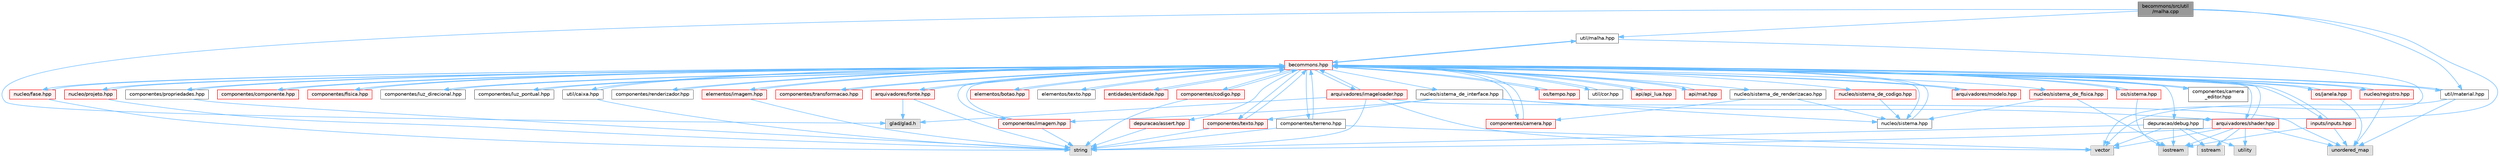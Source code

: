 digraph "becommons/src/util/malha.cpp"
{
 // LATEX_PDF_SIZE
  bgcolor="transparent";
  edge [fontname=Helvetica,fontsize=10,labelfontname=Helvetica,labelfontsize=10];
  node [fontname=Helvetica,fontsize=10,shape=box,height=0.2,width=0.4];
  Node1 [id="Node000001",label="becommons/src/util\l/malha.cpp",height=0.2,width=0.4,color="gray40", fillcolor="grey60", style="filled", fontcolor="black",tooltip=" "];
  Node1 -> Node2 [id="edge1_Node000001_Node000002",color="steelblue1",style="solid",tooltip=" "];
  Node2 [id="Node000002",label="glad/glad.h",height=0.2,width=0.4,color="grey60", fillcolor="#E0E0E0", style="filled",tooltip=" "];
  Node1 -> Node3 [id="edge2_Node000001_Node000003",color="steelblue1",style="solid",tooltip=" "];
  Node3 [id="Node000003",label="util/malha.hpp",height=0.2,width=0.4,color="grey40", fillcolor="white", style="filled",URL="$malha_8hpp.html",tooltip=" "];
  Node3 -> Node4 [id="edge3_Node000003_Node000004",color="steelblue1",style="solid",tooltip=" "];
  Node4 [id="Node000004",label="vector",height=0.2,width=0.4,color="grey60", fillcolor="#E0E0E0", style="filled",tooltip=" "];
  Node3 -> Node5 [id="edge4_Node000003_Node000005",color="steelblue1",style="solid",tooltip=" "];
  Node5 [id="Node000005",label="becommons.hpp",height=0.2,width=0.4,color="red", fillcolor="#FFF0F0", style="filled",URL="$becommons_8hpp.html",tooltip=" "];
  Node5 -> Node6 [id="edge5_Node000005_Node000006",color="steelblue1",style="solid",tooltip=" "];
  Node6 [id="Node000006",label="api/api_lua.hpp",height=0.2,width=0.4,color="red", fillcolor="#FFF0F0", style="filled",URL="$api__lua_8hpp.html",tooltip="Gerencia a configuração do luabridge para api lua."];
  Node6 -> Node5 [id="edge6_Node000006_Node000005",color="steelblue1",style="solid",tooltip=" "];
  Node5 -> Node11 [id="edge7_Node000005_Node000011",color="steelblue1",style="solid",tooltip=" "];
  Node11 [id="Node000011",label="api/mat.hpp",height=0.2,width=0.4,color="red", fillcolor="#FFF0F0", style="filled",URL="$mat_8hpp.html",tooltip="Gerencia funçoes matemáticas."];
  Node11 -> Node5 [id="edge8_Node000011_Node000005",color="steelblue1",style="solid",tooltip=" "];
  Node5 -> Node14 [id="edge9_Node000005_Node000014",color="steelblue1",style="solid",tooltip=" "];
  Node14 [id="Node000014",label="arquivadores/fonte.hpp",height=0.2,width=0.4,color="red", fillcolor="#FFF0F0", style="filled",URL="$fonte_8hpp.html",tooltip="Define estruturas básicas para renderização de textos."];
  Node14 -> Node2 [id="edge10_Node000014_Node000002",color="steelblue1",style="solid",tooltip=" "];
  Node14 -> Node15 [id="edge11_Node000014_Node000015",color="steelblue1",style="solid",tooltip=" "];
  Node15 [id="Node000015",label="string",height=0.2,width=0.4,color="grey60", fillcolor="#E0E0E0", style="filled",tooltip=" "];
  Node14 -> Node5 [id="edge12_Node000014_Node000005",color="steelblue1",style="solid",tooltip=" "];
  Node5 -> Node18 [id="edge13_Node000005_Node000018",color="steelblue1",style="solid",tooltip=" "];
  Node18 [id="Node000018",label="arquivadores/imageloader.hpp",height=0.2,width=0.4,color="red", fillcolor="#FFF0F0", style="filled",URL="$imageloader_8hpp.html",tooltip="Gerencia as imagems/texturas carregadas na engine."];
  Node18 -> Node2 [id="edge14_Node000018_Node000002",color="steelblue1",style="solid",tooltip=" "];
  Node18 -> Node15 [id="edge15_Node000018_Node000015",color="steelblue1",style="solid",tooltip=" "];
  Node18 -> Node19 [id="edge16_Node000018_Node000019",color="steelblue1",style="solid",tooltip=" "];
  Node19 [id="Node000019",label="unordered_map",height=0.2,width=0.4,color="grey60", fillcolor="#E0E0E0", style="filled",tooltip=" "];
  Node18 -> Node4 [id="edge17_Node000018_Node000004",color="steelblue1",style="solid",tooltip=" "];
  Node18 -> Node5 [id="edge18_Node000018_Node000005",color="steelblue1",style="solid",tooltip=" "];
  Node5 -> Node23 [id="edge19_Node000005_Node000023",color="steelblue1",style="solid",tooltip=" "];
  Node23 [id="Node000023",label="arquivadores/modelo.hpp",height=0.2,width=0.4,color="red", fillcolor="#FFF0F0", style="filled",URL="$modelo_8hpp.html",tooltip="Carrega um modelo usando a biblioteca assimp com base em um diretório."];
  Node23 -> Node5 [id="edge20_Node000023_Node000005",color="steelblue1",style="solid",tooltip=" "];
  Node5 -> Node25 [id="edge21_Node000005_Node000025",color="steelblue1",style="solid",tooltip=" "];
  Node25 [id="Node000025",label="arquivadores/shader.hpp",height=0.2,width=0.4,color="red", fillcolor="#FFF0F0", style="filled",URL="$shader_8hpp.html",tooltip="Gerencia os shaders GLSL."];
  Node25 -> Node15 [id="edge22_Node000025_Node000015",color="steelblue1",style="solid",tooltip=" "];
  Node25 -> Node27 [id="edge23_Node000025_Node000027",color="steelblue1",style="solid",tooltip=" "];
  Node27 [id="Node000027",label="sstream",height=0.2,width=0.4,color="grey60", fillcolor="#E0E0E0", style="filled",tooltip=" "];
  Node25 -> Node28 [id="edge24_Node000025_Node000028",color="steelblue1",style="solid",tooltip=" "];
  Node28 [id="Node000028",label="iostream",height=0.2,width=0.4,color="grey60", fillcolor="#E0E0E0", style="filled",tooltip=" "];
  Node25 -> Node4 [id="edge25_Node000025_Node000004",color="steelblue1",style="solid",tooltip=" "];
  Node25 -> Node29 [id="edge26_Node000025_Node000029",color="steelblue1",style="solid",tooltip=" "];
  Node29 [id="Node000029",label="utility",height=0.2,width=0.4,color="grey60", fillcolor="#E0E0E0", style="filled",tooltip=" "];
  Node25 -> Node19 [id="edge27_Node000025_Node000019",color="steelblue1",style="solid",tooltip=" "];
  Node25 -> Node5 [id="edge28_Node000025_Node000005",color="steelblue1",style="solid",tooltip=" "];
  Node5 -> Node31 [id="edge29_Node000005_Node000031",color="steelblue1",style="solid",tooltip=" "];
  Node31 [id="Node000031",label="componentes/camera.hpp",height=0.2,width=0.4,color="red", fillcolor="#FFF0F0", style="filled",URL="$camera_8hpp.html",tooltip="Estrutura básica de câmera."];
  Node31 -> Node5 [id="edge30_Node000031_Node000005",color="steelblue1",style="solid",tooltip=" "];
  Node5 -> Node34 [id="edge31_Node000005_Node000034",color="steelblue1",style="solid",tooltip=" "];
  Node34 [id="Node000034",label="componentes/camera\l_editor.hpp",height=0.2,width=0.4,color="grey40", fillcolor="white", style="filled",URL="$camera__editor_8hpp.html",tooltip=" "];
  Node34 -> Node5 [id="edge32_Node000034_Node000005",color="steelblue1",style="solid",tooltip=" "];
  Node5 -> Node35 [id="edge33_Node000005_Node000035",color="steelblue1",style="solid",tooltip=" "];
  Node35 [id="Node000035",label="componentes/codigo.hpp",height=0.2,width=0.4,color="red", fillcolor="#FFF0F0", style="filled",URL="$codigo_8hpp.html",tooltip="Componente de código para entidades ECS."];
  Node35 -> Node15 [id="edge34_Node000035_Node000015",color="steelblue1",style="solid",tooltip=" "];
  Node35 -> Node5 [id="edge35_Node000035_Node000005",color="steelblue1",style="solid",tooltip=" "];
  Node5 -> Node37 [id="edge36_Node000005_Node000037",color="steelblue1",style="solid",tooltip=" "];
  Node37 [id="Node000037",label="componentes/componente.hpp",height=0.2,width=0.4,color="red", fillcolor="#FFF0F0", style="filled",URL="$componente_8hpp.html",tooltip="Estrutura base para componetes."];
  Node37 -> Node5 [id="edge37_Node000037_Node000005",color="steelblue1",style="solid",tooltip=" "];
  Node5 -> Node42 [id="edge38_Node000005_Node000042",color="steelblue1",style="solid",tooltip=" "];
  Node42 [id="Node000042",label="componentes/fisica.hpp",height=0.2,width=0.4,color="red", fillcolor="#FFF0F0", style="filled",URL="$fisica_8hpp.html",tooltip="Componente de física para entidades ECS."];
  Node42 -> Node5 [id="edge39_Node000042_Node000005",color="steelblue1",style="solid",tooltip=" "];
  Node5 -> Node43 [id="edge40_Node000005_Node000043",color="steelblue1",style="solid",tooltip=" "];
  Node43 [id="Node000043",label="componentes/imagem.hpp",height=0.2,width=0.4,color="red", fillcolor="#FFF0F0", style="filled",URL="$componentes_2imagem_8hpp.html",tooltip=" "];
  Node43 -> Node15 [id="edge41_Node000043_Node000015",color="steelblue1",style="solid",tooltip=" "];
  Node43 -> Node5 [id="edge42_Node000043_Node000005",color="steelblue1",style="solid",tooltip=" "];
  Node5 -> Node44 [id="edge43_Node000005_Node000044",color="steelblue1",style="solid",tooltip=" "];
  Node44 [id="Node000044",label="componentes/luz_direcional.hpp",height=0.2,width=0.4,color="grey40", fillcolor="white", style="filled",URL="$luz__direcional_8hpp.html",tooltip=" "];
  Node44 -> Node5 [id="edge44_Node000044_Node000005",color="steelblue1",style="solid",tooltip=" "];
  Node5 -> Node45 [id="edge45_Node000005_Node000045",color="steelblue1",style="solid",tooltip=" "];
  Node45 [id="Node000045",label="componentes/luz_pontual.hpp",height=0.2,width=0.4,color="grey40", fillcolor="white", style="filled",URL="$luz__pontual_8hpp.html",tooltip=" "];
  Node45 -> Node5 [id="edge46_Node000045_Node000005",color="steelblue1",style="solid",tooltip=" "];
  Node5 -> Node46 [id="edge47_Node000005_Node000046",color="steelblue1",style="solid",tooltip=" "];
  Node46 [id="Node000046",label="componentes/propriedades.hpp",height=0.2,width=0.4,color="grey40", fillcolor="white", style="filled",URL="$propriedades_8hpp.html",tooltip=" "];
  Node46 -> Node15 [id="edge48_Node000046_Node000015",color="steelblue1",style="solid",tooltip=" "];
  Node46 -> Node5 [id="edge49_Node000046_Node000005",color="steelblue1",style="solid",tooltip=" "];
  Node5 -> Node47 [id="edge50_Node000005_Node000047",color="steelblue1",style="solid",tooltip=" "];
  Node47 [id="Node000047",label="componentes/renderizador.hpp",height=0.2,width=0.4,color="grey40", fillcolor="white", style="filled",URL="$renderizador_8hpp.html",tooltip=" "];
  Node47 -> Node5 [id="edge51_Node000047_Node000005",color="steelblue1",style="solid",tooltip=" "];
  Node5 -> Node48 [id="edge52_Node000005_Node000048",color="steelblue1",style="solid",tooltip=" "];
  Node48 [id="Node000048",label="componentes/terreno.hpp",height=0.2,width=0.4,color="grey40", fillcolor="white", style="filled",URL="$terreno_8hpp.html",tooltip=" "];
  Node48 -> Node4 [id="edge53_Node000048_Node000004",color="steelblue1",style="solid",tooltip=" "];
  Node48 -> Node15 [id="edge54_Node000048_Node000015",color="steelblue1",style="solid",tooltip=" "];
  Node48 -> Node5 [id="edge55_Node000048_Node000005",color="steelblue1",style="solid",tooltip=" "];
  Node5 -> Node49 [id="edge56_Node000005_Node000049",color="steelblue1",style="solid",tooltip=" "];
  Node49 [id="Node000049",label="componentes/texto.hpp",height=0.2,width=0.4,color="red", fillcolor="#FFF0F0", style="filled",URL="$componentes_2texto_8hpp.html",tooltip=" "];
  Node49 -> Node15 [id="edge57_Node000049_Node000015",color="steelblue1",style="solid",tooltip=" "];
  Node49 -> Node5 [id="edge58_Node000049_Node000005",color="steelblue1",style="solid",tooltip=" "];
  Node5 -> Node50 [id="edge59_Node000005_Node000050",color="steelblue1",style="solid",tooltip=" "];
  Node50 [id="Node000050",label="componentes/transformacao.hpp",height=0.2,width=0.4,color="red", fillcolor="#FFF0F0", style="filled",URL="$transformacao_8hpp.html",tooltip="Calcula a mtriz de modelo para um objeto 3d qualquer."];
  Node50 -> Node5 [id="edge60_Node000050_Node000005",color="steelblue1",style="solid",tooltip=" "];
  Node5 -> Node54 [id="edge61_Node000005_Node000054",color="steelblue1",style="solid",tooltip=" "];
  Node54 [id="Node000054",label="depuracao/debug.hpp",height=0.2,width=0.4,color="grey40", fillcolor="white", style="filled",URL="$debug_8hpp.html",tooltip=" "];
  Node54 -> Node4 [id="edge62_Node000054_Node000004",color="steelblue1",style="solid",tooltip=" "];
  Node54 -> Node29 [id="edge63_Node000054_Node000029",color="steelblue1",style="solid",tooltip=" "];
  Node54 -> Node15 [id="edge64_Node000054_Node000015",color="steelblue1",style="solid",tooltip=" "];
  Node54 -> Node28 [id="edge65_Node000054_Node000028",color="steelblue1",style="solid",tooltip=" "];
  Node54 -> Node27 [id="edge66_Node000054_Node000027",color="steelblue1",style="solid",tooltip=" "];
  Node5 -> Node55 [id="edge67_Node000005_Node000055",color="steelblue1",style="solid",tooltip=" "];
  Node55 [id="Node000055",label="depuracao/assert.hpp",height=0.2,width=0.4,color="red", fillcolor="#FFF0F0", style="filled",URL="$assert_8hpp.html",tooltip=" "];
  Node55 -> Node15 [id="edge68_Node000055_Node000015",color="steelblue1",style="solid",tooltip=" "];
  Node5 -> Node58 [id="edge69_Node000005_Node000058",color="steelblue1",style="solid",tooltip=" "];
  Node58 [id="Node000058",label="elementos/botao.hpp",height=0.2,width=0.4,color="red", fillcolor="#FFF0F0", style="filled",URL="$botao_8hpp.html",tooltip=" "];
  Node58 -> Node5 [id="edge70_Node000058_Node000005",color="steelblue1",style="solid",tooltip=" "];
  Node5 -> Node60 [id="edge71_Node000005_Node000060",color="steelblue1",style="solid",tooltip=" "];
  Node60 [id="Node000060",label="elementos/imagem.hpp",height=0.2,width=0.4,color="red", fillcolor="#FFF0F0", style="filled",URL="$elementos_2imagem_8hpp.html",tooltip="Gerencia a configuração do luabridge para api lua."];
  Node60 -> Node15 [id="edge72_Node000060_Node000015",color="steelblue1",style="solid",tooltip=" "];
  Node60 -> Node5 [id="edge73_Node000060_Node000005",color="steelblue1",style="solid",tooltip=" "];
  Node5 -> Node61 [id="edge74_Node000005_Node000061",color="steelblue1",style="solid",tooltip=" "];
  Node61 [id="Node000061",label="elementos/texto.hpp",height=0.2,width=0.4,color="grey40", fillcolor="white", style="filled",URL="$elementos_2texto_8hpp.html",tooltip=" "];
  Node61 -> Node5 [id="edge75_Node000061_Node000005",color="steelblue1",style="solid",tooltip=" "];
  Node5 -> Node62 [id="edge76_Node000005_Node000062",color="steelblue1",style="solid",tooltip=" "];
  Node62 [id="Node000062",label="entidades/entidade.hpp",height=0.2,width=0.4,color="red", fillcolor="#FFF0F0", style="filled",URL="$entidade_8hpp.html",tooltip="Inclusoes e defini��es relacionadas � entidade."];
  Node62 -> Node5 [id="edge77_Node000062_Node000005",color="steelblue1",style="solid",tooltip=" "];
  Node5 -> Node63 [id="edge78_Node000005_Node000063",color="steelblue1",style="solid",tooltip=" "];
  Node63 [id="Node000063",label="inputs/inputs.hpp",height=0.2,width=0.4,color="red", fillcolor="#FFF0F0", style="filled",URL="$inputs_8hpp.html",tooltip=" "];
  Node63 -> Node28 [id="edge79_Node000063_Node000028",color="steelblue1",style="solid",tooltip=" "];
  Node63 -> Node19 [id="edge80_Node000063_Node000019",color="steelblue1",style="solid",tooltip=" "];
  Node63 -> Node5 [id="edge81_Node000063_Node000005",color="steelblue1",style="solid",tooltip=" "];
  Node5 -> Node64 [id="edge82_Node000005_Node000064",color="steelblue1",style="solid",tooltip=" "];
  Node64 [id="Node000064",label="nucleo/fase.hpp",height=0.2,width=0.4,color="red", fillcolor="#FFF0F0", style="filled",URL="$fase_8hpp.html",tooltip="Gerencia sistemas numa fase."];
  Node64 -> Node15 [id="edge83_Node000064_Node000015",color="steelblue1",style="solid",tooltip=" "];
  Node64 -> Node5 [id="edge84_Node000064_Node000005",color="steelblue1",style="solid",tooltip=" "];
  Node5 -> Node65 [id="edge85_Node000005_Node000065",color="steelblue1",style="solid",tooltip=" "];
  Node65 [id="Node000065",label="nucleo/projeto.hpp",height=0.2,width=0.4,color="red", fillcolor="#FFF0F0", style="filled",URL="$projeto_8hpp.html",tooltip="Gerencia configurações do projeto."];
  Node65 -> Node15 [id="edge86_Node000065_Node000015",color="steelblue1",style="solid",tooltip=" "];
  Node65 -> Node5 [id="edge87_Node000065_Node000005",color="steelblue1",style="solid",tooltip=" "];
  Node5 -> Node66 [id="edge88_Node000005_Node000066",color="steelblue1",style="solid",tooltip=" "];
  Node66 [id="Node000066",label="nucleo/registro.hpp",height=0.2,width=0.4,color="red", fillcolor="#FFF0F0", style="filled",URL="$registro_8hpp.html",tooltip="Inclusoes e definições relacionadas à registro."];
  Node66 -> Node19 [id="edge89_Node000066_Node000019",color="steelblue1",style="solid",tooltip=" "];
  Node66 -> Node5 [id="edge90_Node000066_Node000005",color="steelblue1",style="solid",tooltip=" "];
  Node5 -> Node68 [id="edge91_Node000005_Node000068",color="steelblue1",style="solid",tooltip=" "];
  Node68 [id="Node000068",label="nucleo/sistema.hpp",height=0.2,width=0.4,color="grey40", fillcolor="white", style="filled",URL="$nucleo_2sistema_8hpp.html",tooltip=" "];
  Node68 -> Node5 [id="edge92_Node000068_Node000005",color="steelblue1",style="solid",tooltip=" "];
  Node5 -> Node69 [id="edge93_Node000005_Node000069",color="steelblue1",style="solid",tooltip=" "];
  Node69 [id="Node000069",label="nucleo/sistema_de_codigo.hpp",height=0.2,width=0.4,color="red", fillcolor="#FFF0F0", style="filled",URL="$sistema__de__codigo_8hpp.html",tooltip=" "];
  Node69 -> Node68 [id="edge94_Node000069_Node000068",color="steelblue1",style="solid",tooltip=" "];
  Node5 -> Node72 [id="edge95_Node000005_Node000072",color="steelblue1",style="solid",tooltip=" "];
  Node72 [id="Node000072",label="nucleo/sistema_de_fisica.hpp",height=0.2,width=0.4,color="red", fillcolor="#FFF0F0", style="filled",URL="$sistema__de__fisica_8hpp.html",tooltip="Gerencia a fisica de jogo com o bullet3."];
  Node72 -> Node68 [id="edge96_Node000072_Node000068",color="steelblue1",style="solid",tooltip=" "];
  Node72 -> Node28 [id="edge97_Node000072_Node000028",color="steelblue1",style="solid",tooltip=" "];
  Node5 -> Node74 [id="edge98_Node000005_Node000074",color="steelblue1",style="solid",tooltip=" "];
  Node74 [id="Node000074",label="nucleo/sistema_de_interface.hpp",height=0.2,width=0.4,color="grey40", fillcolor="white", style="filled",URL="$sistema__de__interface_8hpp.html",tooltip=" "];
  Node74 -> Node68 [id="edge99_Node000074_Node000068",color="steelblue1",style="solid",tooltip=" "];
  Node74 -> Node25 [id="edge100_Node000074_Node000025",color="steelblue1",style="solid",tooltip=" "];
  Node74 -> Node49 [id="edge101_Node000074_Node000049",color="steelblue1",style="solid",tooltip=" "];
  Node74 -> Node43 [id="edge102_Node000074_Node000043",color="steelblue1",style="solid",tooltip=" "];
  Node5 -> Node75 [id="edge103_Node000005_Node000075",color="steelblue1",style="solid",tooltip=" "];
  Node75 [id="Node000075",label="nucleo/sistema_de_renderizacao.hpp",height=0.2,width=0.4,color="grey40", fillcolor="white", style="filled",URL="$sistema__de__renderizacao_8hpp.html",tooltip="Gerencia a renderizacao."];
  Node75 -> Node68 [id="edge104_Node000075_Node000068",color="steelblue1",style="solid",tooltip=" "];
  Node75 -> Node31 [id="edge105_Node000075_Node000031",color="steelblue1",style="solid",tooltip=" "];
  Node5 -> Node76 [id="edge106_Node000005_Node000076",color="steelblue1",style="solid",tooltip=" "];
  Node76 [id="Node000076",label="os/janela.hpp",height=0.2,width=0.4,color="red", fillcolor="#FFF0F0", style="filled",URL="$janela_8hpp.html",tooltip="Inicia e gerencia janela glfw."];
  Node76 -> Node19 [id="edge107_Node000076_Node000019",color="steelblue1",style="solid",tooltip=" "];
  Node76 -> Node5 [id="edge108_Node000076_Node000005",color="steelblue1",style="solid",tooltip=" "];
  Node5 -> Node77 [id="edge109_Node000005_Node000077",color="steelblue1",style="solid",tooltip=" "];
  Node77 [id="Node000077",label="os/sistema.hpp",height=0.2,width=0.4,color="red", fillcolor="#FFF0F0", style="filled",URL="$os_2sistema_8hpp.html",tooltip="funçoes do sistema"];
  Node77 -> Node28 [id="edge110_Node000077_Node000028",color="steelblue1",style="solid",tooltip=" "];
  Node77 -> Node5 [id="edge111_Node000077_Node000005",color="steelblue1",style="solid",tooltip=" "];
  Node5 -> Node80 [id="edge112_Node000005_Node000080",color="steelblue1",style="solid",tooltip=" "];
  Node80 [id="Node000080",label="os/tempo.hpp",height=0.2,width=0.4,color="red", fillcolor="#FFF0F0", style="filled",URL="$tempo_8hpp.html",tooltip="Inicia e gerencia o tempo."];
  Node80 -> Node5 [id="edge113_Node000080_Node000005",color="steelblue1",style="solid",tooltip=" "];
  Node5 -> Node82 [id="edge114_Node000005_Node000082",color="steelblue1",style="solid",tooltip=" "];
  Node82 [id="Node000082",label="util/caixa.hpp",height=0.2,width=0.4,color="grey40", fillcolor="white", style="filled",URL="$caixa_8hpp.html",tooltip=" "];
  Node82 -> Node15 [id="edge115_Node000082_Node000015",color="steelblue1",style="solid",tooltip=" "];
  Node82 -> Node5 [id="edge116_Node000082_Node000005",color="steelblue1",style="solid",tooltip=" "];
  Node5 -> Node83 [id="edge117_Node000005_Node000083",color="steelblue1",style="solid",tooltip=" "];
  Node83 [id="Node000083",label="util/cor.hpp",height=0.2,width=0.4,color="grey40", fillcolor="white", style="filled",URL="$cor_8hpp.html",tooltip=" "];
  Node83 -> Node5 [id="edge118_Node000083_Node000005",color="steelblue1",style="solid",tooltip=" "];
  Node5 -> Node3 [id="edge119_Node000005_Node000003",color="steelblue1",style="solid",tooltip=" "];
  Node5 -> Node84 [id="edge120_Node000005_Node000084",color="steelblue1",style="solid",tooltip=" "];
  Node84 [id="Node000084",label="util/material.hpp",height=0.2,width=0.4,color="grey40", fillcolor="white", style="filled",URL="$material_8hpp.html",tooltip=" "];
  Node84 -> Node19 [id="edge121_Node000084_Node000019",color="steelblue1",style="solid",tooltip=" "];
  Node84 -> Node4 [id="edge122_Node000084_Node000004",color="steelblue1",style="solid",tooltip=" "];
  Node84 -> Node5 [id="edge123_Node000084_Node000005",color="steelblue1",style="solid",tooltip=" "];
  Node1 -> Node84 [id="edge124_Node000001_Node000084",color="steelblue1",style="solid",tooltip=" "];
  Node1 -> Node54 [id="edge125_Node000001_Node000054",color="steelblue1",style="solid",tooltip=" "];
}
